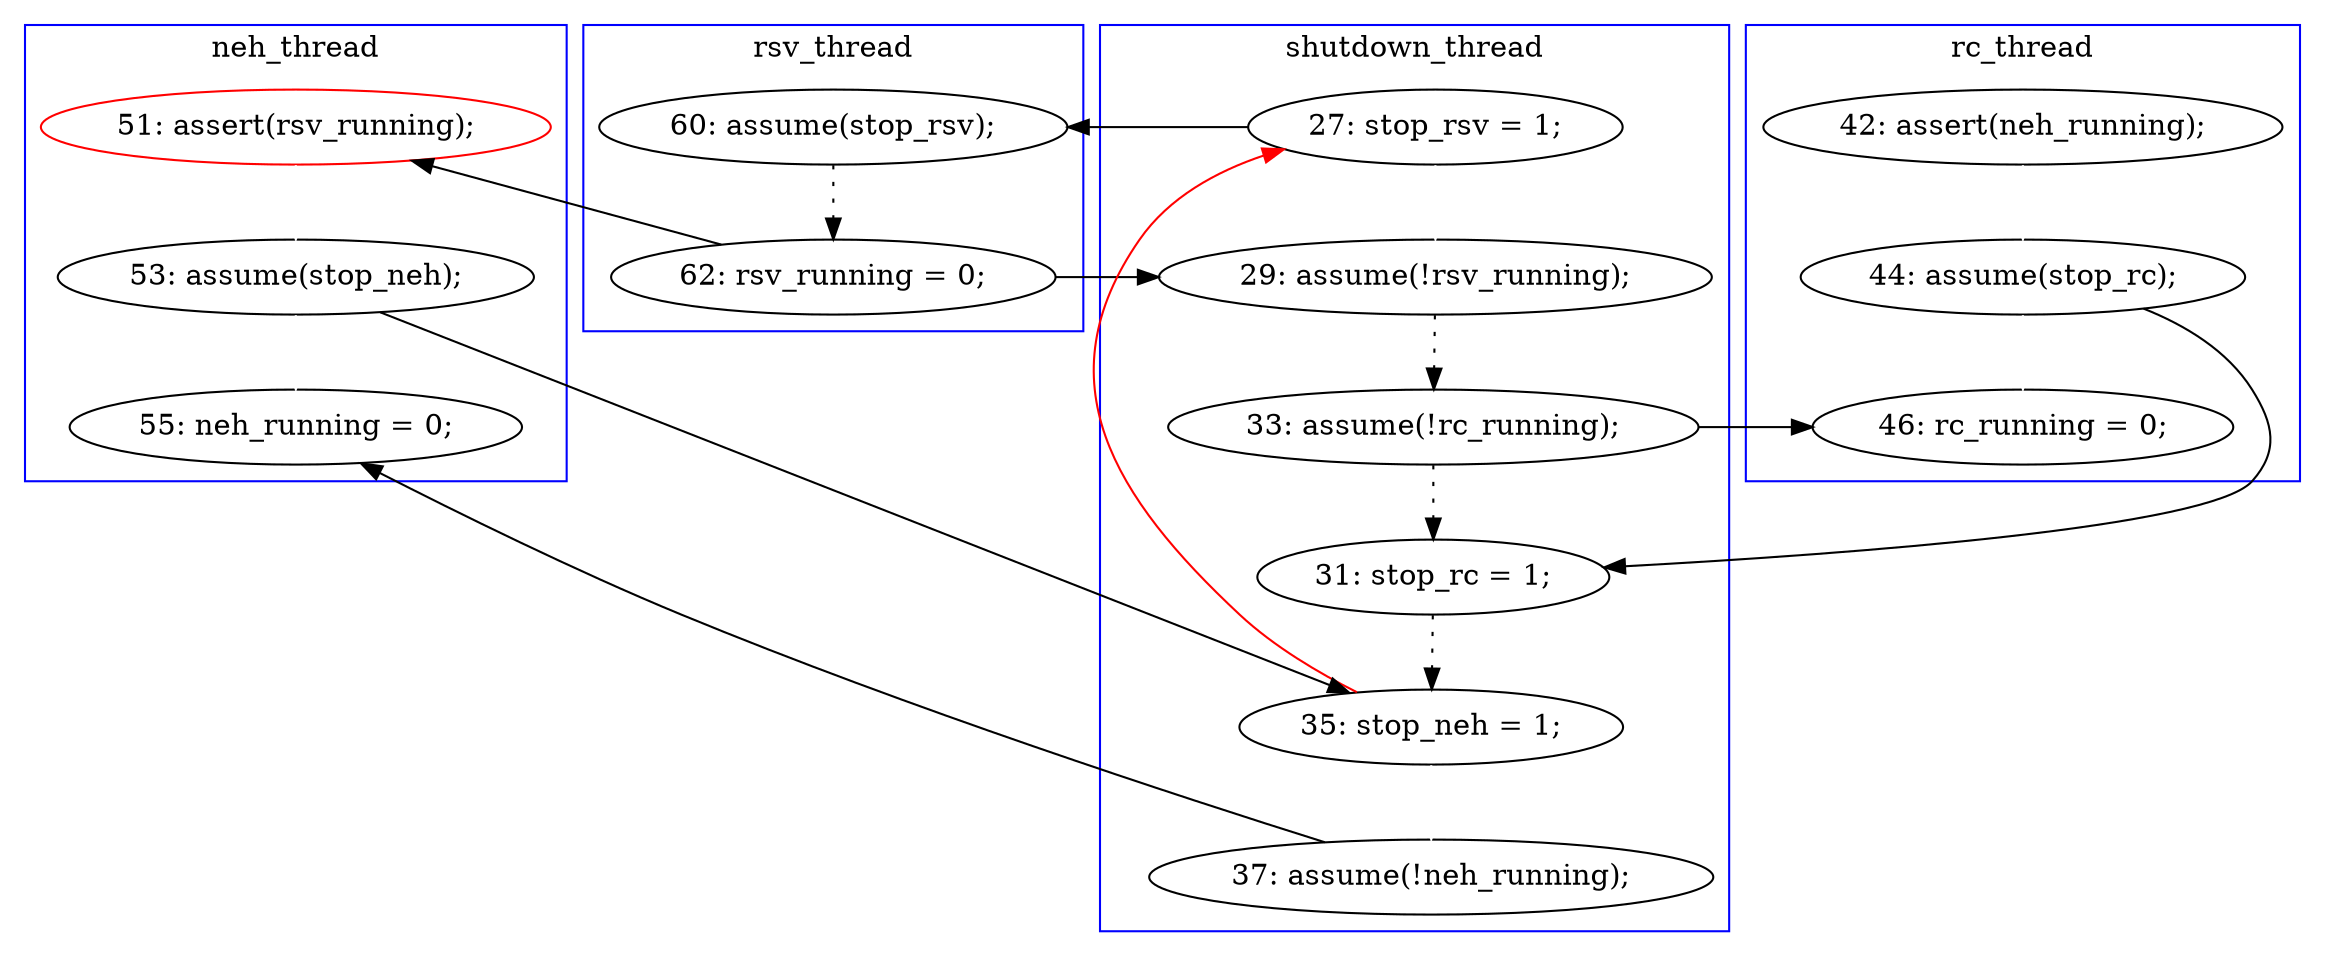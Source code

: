digraph Counterexample {
	24 -> 30 [color = white, style = solid]
	19 -> 22 [color = black, style = solid, constraint = false]
	28 -> 13 [color = red, style = solid, constraint = false]
	14 -> 24 [color = white, style = solid]
	18 -> 19 [color = black, style = dotted]
	25 -> 26 [color = black, style = dotted]
	29 -> 34 [color = black, style = solid, constraint = false]
	28 -> 29 [color = white, style = solid]
	13 -> 18 [color = black, style = solid, constraint = false]
	27 -> 34 [color = white, style = solid]
	26 -> 28 [color = black, style = dotted]
	27 -> 28 [color = black, style = solid, constraint = false]
	13 -> 22 [color = white, style = solid]
	25 -> 30 [color = black, style = solid, constraint = false]
	19 -> 20 [color = black, style = solid, constraint = false]
	22 -> 25 [color = black, style = dotted]
	20 -> 27 [color = white, style = solid]
	24 -> 26 [color = black, style = solid, constraint = false]
	subgraph cluster2 {
		label = rc_thread
		color = blue
		30  [label = "46: rc_running = 0;"]
		14  [label = "42: assert(neh_running);"]
		24  [label = "44: assume(stop_rc);"]
	}
	subgraph cluster3 {
		label = neh_thread
		color = blue
		20  [label = "51: assert(rsv_running);", color = red]
		34  [label = "55: neh_running = 0;"]
		27  [label = "53: assume(stop_neh);"]
	}
	subgraph cluster1 {
		label = shutdown_thread
		color = blue
		26  [label = "31: stop_rc = 1;"]
		13  [label = "27: stop_rsv = 1;"]
		28  [label = "35: stop_neh = 1;"]
		22  [label = "29: assume(!rsv_running);"]
		29  [label = "37: assume(!neh_running);"]
		25  [label = "33: assume(!rc_running);"]
	}
	subgraph cluster4 {
		label = rsv_thread
		color = blue
		18  [label = "60: assume(stop_rsv);"]
		19  [label = "62: rsv_running = 0;"]
	}
}